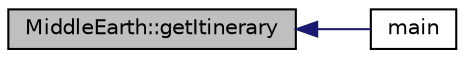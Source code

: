 digraph "MiddleEarth::getItinerary"
{
  edge [fontname="Helvetica",fontsize="10",labelfontname="Helvetica",labelfontsize="10"];
  node [fontname="Helvetica",fontsize="10",shape=record];
  rankdir="LR";
  Node9 [label="MiddleEarth::getItinerary",height=0.2,width=0.4,color="black", fillcolor="grey75", style="filled", fontcolor="black"];
  Node9 -> Node10 [dir="back",color="midnightblue",fontsize="10",style="solid",fontname="Helvetica"];
  Node10 [label="main",height=0.2,width=0.4,color="black", fillcolor="white", style="filled",URL="$travelling_8cpp.html#a5ea466849f21e6c2be4ef9b2eb8868d3",tooltip="Main function Scans command line inputs, creates a world for computation and calls computeDistance..."];
}
